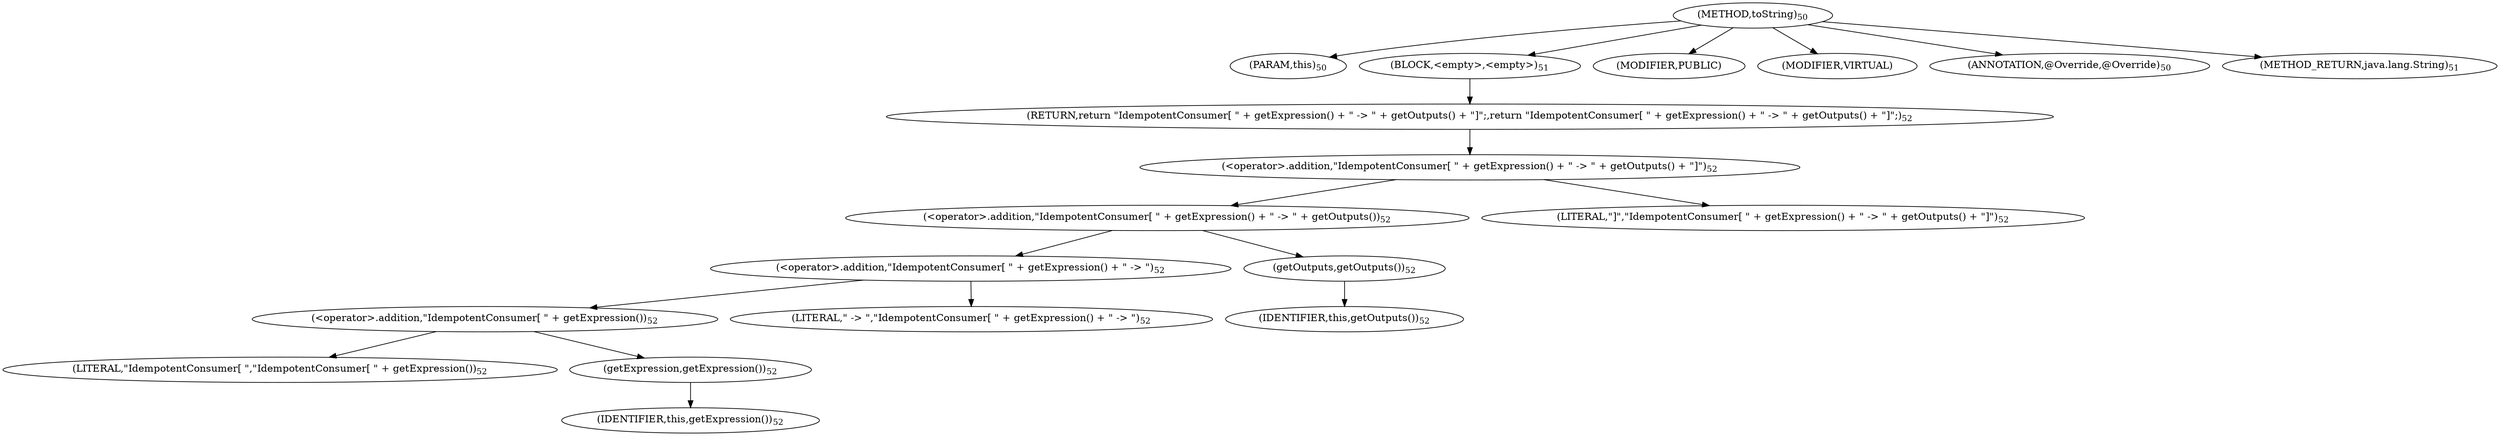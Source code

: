 digraph "toString" {  
"51" [label = <(METHOD,toString)<SUB>50</SUB>> ]
"7" [label = <(PARAM,this)<SUB>50</SUB>> ]
"52" [label = <(BLOCK,&lt;empty&gt;,&lt;empty&gt;)<SUB>51</SUB>> ]
"53" [label = <(RETURN,return &quot;IdempotentConsumer[ &quot; + getExpression() + &quot; -&gt; &quot; + getOutputs() + &quot;]&quot;;,return &quot;IdempotentConsumer[ &quot; + getExpression() + &quot; -&gt; &quot; + getOutputs() + &quot;]&quot;;)<SUB>52</SUB>> ]
"54" [label = <(&lt;operator&gt;.addition,&quot;IdempotentConsumer[ &quot; + getExpression() + &quot; -&gt; &quot; + getOutputs() + &quot;]&quot;)<SUB>52</SUB>> ]
"55" [label = <(&lt;operator&gt;.addition,&quot;IdempotentConsumer[ &quot; + getExpression() + &quot; -&gt; &quot; + getOutputs())<SUB>52</SUB>> ]
"56" [label = <(&lt;operator&gt;.addition,&quot;IdempotentConsumer[ &quot; + getExpression() + &quot; -&gt; &quot;)<SUB>52</SUB>> ]
"57" [label = <(&lt;operator&gt;.addition,&quot;IdempotentConsumer[ &quot; + getExpression())<SUB>52</SUB>> ]
"58" [label = <(LITERAL,&quot;IdempotentConsumer[ &quot;,&quot;IdempotentConsumer[ &quot; + getExpression())<SUB>52</SUB>> ]
"59" [label = <(getExpression,getExpression())<SUB>52</SUB>> ]
"6" [label = <(IDENTIFIER,this,getExpression())<SUB>52</SUB>> ]
"60" [label = <(LITERAL,&quot; -&gt; &quot;,&quot;IdempotentConsumer[ &quot; + getExpression() + &quot; -&gt; &quot;)<SUB>52</SUB>> ]
"61" [label = <(getOutputs,getOutputs())<SUB>52</SUB>> ]
"8" [label = <(IDENTIFIER,this,getOutputs())<SUB>52</SUB>> ]
"62" [label = <(LITERAL,&quot;]&quot;,&quot;IdempotentConsumer[ &quot; + getExpression() + &quot; -&gt; &quot; + getOutputs() + &quot;]&quot;)<SUB>52</SUB>> ]
"63" [label = <(MODIFIER,PUBLIC)> ]
"64" [label = <(MODIFIER,VIRTUAL)> ]
"65" [label = <(ANNOTATION,@Override,@Override)<SUB>50</SUB>> ]
"66" [label = <(METHOD_RETURN,java.lang.String)<SUB>51</SUB>> ]
  "51" -> "7" 
  "51" -> "52" 
  "51" -> "63" 
  "51" -> "64" 
  "51" -> "65" 
  "51" -> "66" 
  "52" -> "53" 
  "53" -> "54" 
  "54" -> "55" 
  "54" -> "62" 
  "55" -> "56" 
  "55" -> "61" 
  "56" -> "57" 
  "56" -> "60" 
  "57" -> "58" 
  "57" -> "59" 
  "59" -> "6" 
  "61" -> "8" 
}
